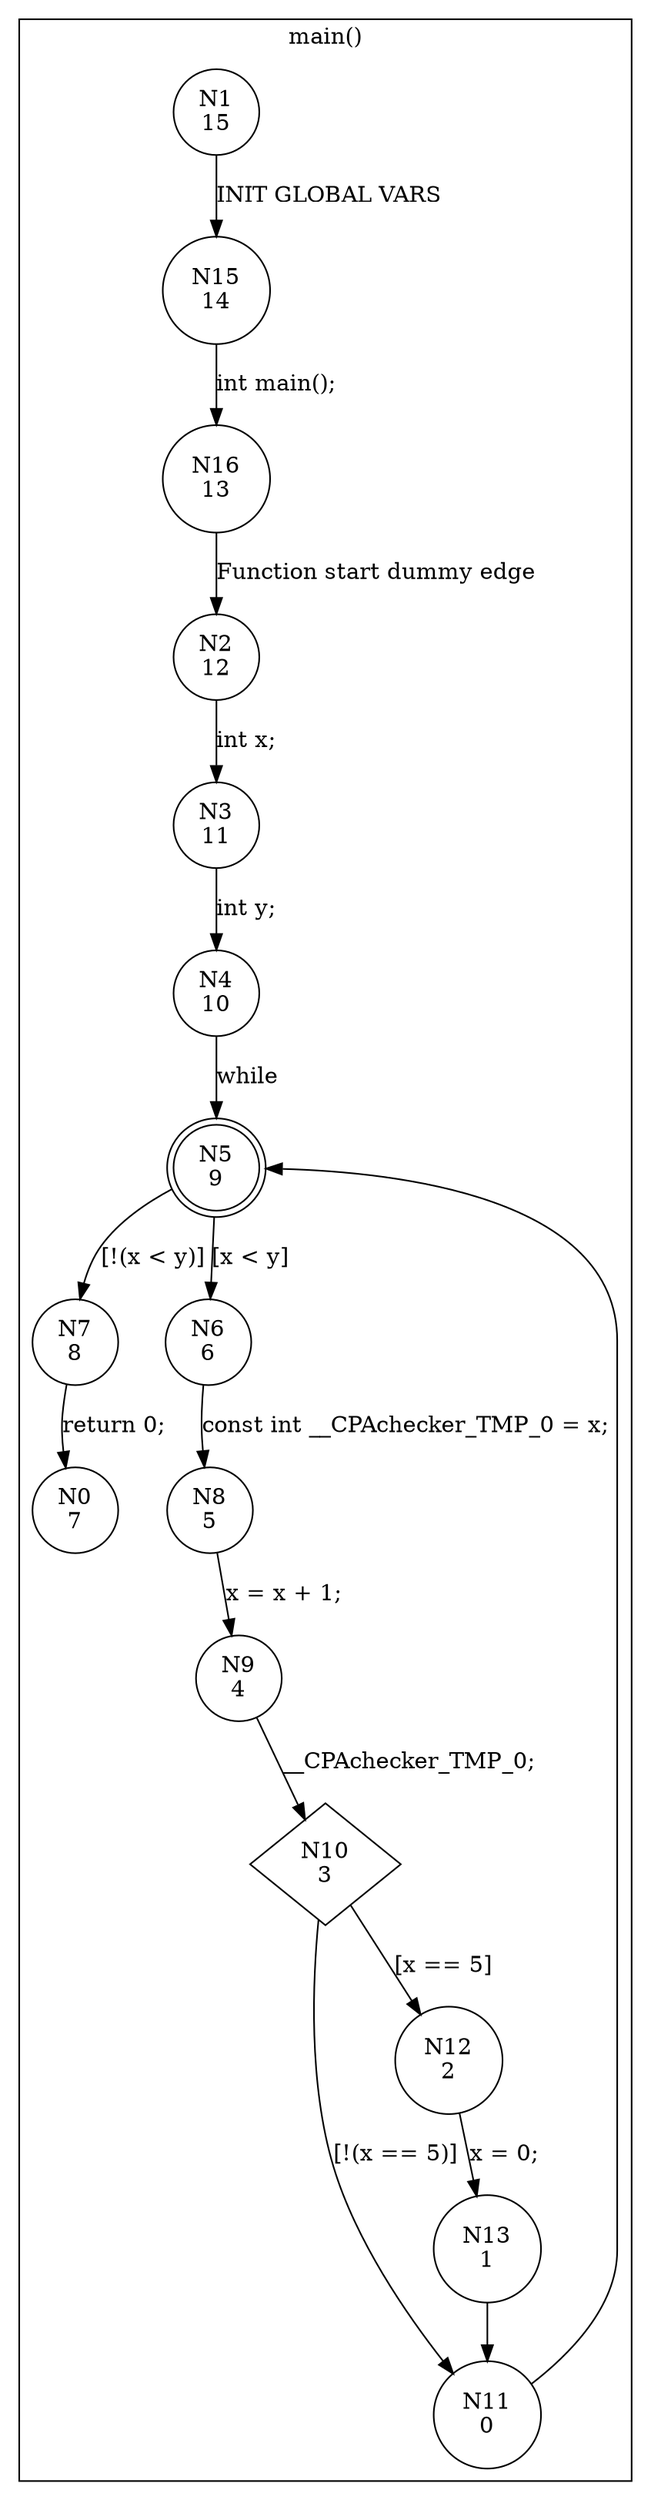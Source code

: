 digraph CFA {
1 [shape="circle" label="N1\n15"]
15 [shape="circle" label="N15\n14"]
16 [shape="circle" label="N16\n13"]
2 [shape="circle" label="N2\n12"]
3 [shape="circle" label="N3\n11"]
4 [shape="circle" label="N4\n10"]
5 [shape="doublecircle" label="N5\n9"]
7 [shape="circle" label="N7\n8"]
0 [shape="circle" label="N0\n7"]
6 [shape="circle" label="N6\n6"]
8 [shape="circle" label="N8\n5"]
9 [shape="circle" label="N9\n4"]
10 [shape="diamond" label="N10\n3"]
11 [shape="circle" label="N11\n0"]
12 [shape="circle" label="N12\n2"]
13 [shape="circle" label="N13\n1"]
node [shape="circle"]
subgraph cluster_main {
label="main()"
1 -> 15 [label="INIT GLOBAL VARS"]
15 -> 16 [label="int main();"]
16 -> 2 [label="Function start dummy edge"]
2 -> 3 [label="int x;"]
3 -> 4 [label="int y;"]
4 -> 5 [label="while"]
5 -> 6 [label="[x < y]"]
5 -> 7 [label="[!(x < y)]"]
7 -> 0 [label="return 0;"]
6 -> 8 [label="const int __CPAchecker_TMP_0 = x;"]
8 -> 9 [label="x = x + 1;"]
9 -> 10 [label="__CPAchecker_TMP_0;"]
10 -> 12 [label="[x == 5]"]
10 -> 11 [label="[!(x == 5)]"]
11 -> 5 [label=""]
12 -> 13 [label="x = 0;"]
13 -> 11 [label=""]}
}